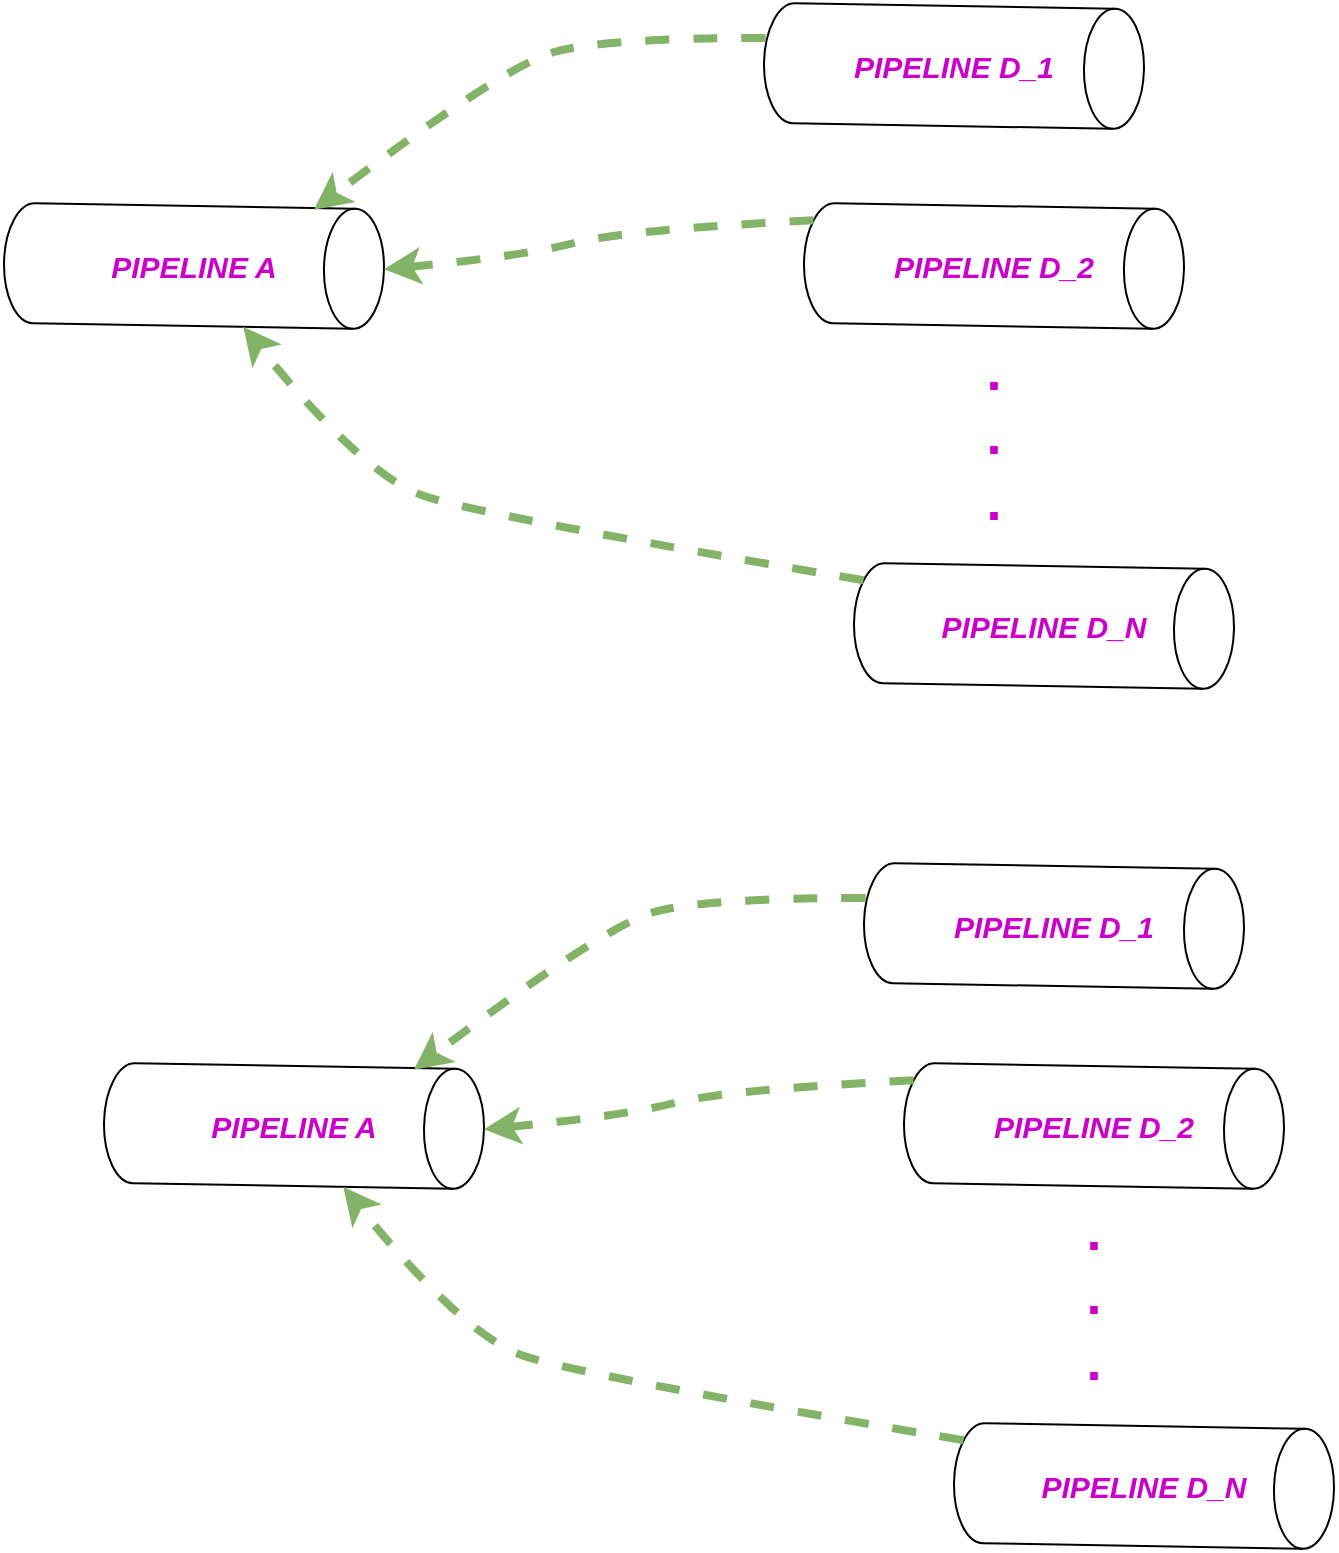 <mxfile version="13.8.8" type="device"><diagram id="_y2r_KDn1FdOxqBoR1h5" name="Page-1"><mxGraphModel dx="1422" dy="743" grid="1" gridSize="10" guides="1" tooltips="1" connect="1" arrows="1" fold="1" page="1" pageScale="1" pageWidth="850" pageHeight="1100" math="0" shadow="0"><root><mxCell id="0"/><mxCell id="1" parent="0"/><mxCell id="gLPt4RUhilzJm_ZX0Mzb-1" value="&lt;div&gt;&lt;br&gt;&lt;/div&gt;" style="shape=cylinder3;whiteSpace=wrap;html=1;boundedLbl=1;backgroundOutline=1;size=15;rotation=91;" vertex="1" parent="1"><mxGeometry x="125" y="180" width="60" height="190" as="geometry"/></mxCell><mxCell id="gLPt4RUhilzJm_ZX0Mzb-2" value="&lt;font color=&quot;#CC00CC&quot;&gt;&lt;i&gt;&lt;b&gt;&lt;font style=&quot;font-size: 15px&quot;&gt;PIPELINE A&lt;/font&gt;&lt;/b&gt;&lt;/i&gt;&lt;/font&gt;" style="text;html=1;strokeColor=none;fillColor=none;align=center;verticalAlign=middle;whiteSpace=wrap;rounded=0;" vertex="1" parent="1"><mxGeometry x="100" y="260" width="110" height="30" as="geometry"/></mxCell><mxCell id="gLPt4RUhilzJm_ZX0Mzb-3" value="&lt;div&gt;&lt;br&gt;&lt;/div&gt;" style="shape=cylinder3;whiteSpace=wrap;html=1;boundedLbl=1;backgroundOutline=1;size=15;rotation=91;" vertex="1" parent="1"><mxGeometry x="505" y="80" width="60" height="190" as="geometry"/></mxCell><mxCell id="gLPt4RUhilzJm_ZX0Mzb-4" value="&lt;font color=&quot;#CC00CC&quot;&gt;&lt;i&gt;&lt;b&gt;&lt;font style=&quot;font-size: 15px&quot;&gt;PIPELINE D_1&lt;br&gt;&lt;/font&gt;&lt;/b&gt;&lt;/i&gt;&lt;/font&gt;" style="text;html=1;strokeColor=none;fillColor=none;align=center;verticalAlign=middle;whiteSpace=wrap;rounded=0;" vertex="1" parent="1"><mxGeometry x="480" y="160" width="110" height="30" as="geometry"/></mxCell><mxCell id="gLPt4RUhilzJm_ZX0Mzb-5" value="&lt;div&gt;&lt;br&gt;&lt;/div&gt;" style="shape=cylinder3;whiteSpace=wrap;html=1;boundedLbl=1;backgroundOutline=1;size=15;rotation=91;" vertex="1" parent="1"><mxGeometry x="525" y="180" width="60" height="190" as="geometry"/></mxCell><mxCell id="gLPt4RUhilzJm_ZX0Mzb-6" value="&lt;font color=&quot;#CC00CC&quot;&gt;&lt;i&gt;&lt;b&gt;&lt;font style=&quot;font-size: 15px&quot;&gt;PIPELINE D_2&lt;br&gt;&lt;/font&gt;&lt;/b&gt;&lt;/i&gt;&lt;/font&gt;" style="text;html=1;strokeColor=none;fillColor=none;align=center;verticalAlign=middle;whiteSpace=wrap;rounded=0;" vertex="1" parent="1"><mxGeometry x="500" y="260" width="110" height="30" as="geometry"/></mxCell><mxCell id="gLPt4RUhilzJm_ZX0Mzb-7" value="&lt;div&gt;&lt;br&gt;&lt;/div&gt;" style="shape=cylinder3;whiteSpace=wrap;html=1;boundedLbl=1;backgroundOutline=1;size=15;rotation=91;" vertex="1" parent="1"><mxGeometry x="550" y="360" width="60" height="190" as="geometry"/></mxCell><mxCell id="gLPt4RUhilzJm_ZX0Mzb-8" value="&lt;font color=&quot;#CC00CC&quot;&gt;&lt;i&gt;&lt;b&gt;&lt;font style=&quot;font-size: 15px&quot;&gt;PIPELINE D_N&lt;br&gt;&lt;/font&gt;&lt;/b&gt;&lt;/i&gt;&lt;/font&gt;" style="text;html=1;strokeColor=none;fillColor=none;align=center;verticalAlign=middle;whiteSpace=wrap;rounded=0;" vertex="1" parent="1"><mxGeometry x="525" y="440" width="110" height="30" as="geometry"/></mxCell><mxCell id="gLPt4RUhilzJm_ZX0Mzb-9" value="" style="curved=1;endArrow=classic;html=1;exitX=0.294;exitY=0.997;exitDx=0;exitDy=0;exitPerimeter=0;entryX=0.013;entryY=0.187;entryDx=0;entryDy=0;entryPerimeter=0;dashed=1;fillColor=#d5e8d4;strokeColor=#82b366;strokeWidth=4;" edge="1" parent="1" source="gLPt4RUhilzJm_ZX0Mzb-3" target="gLPt4RUhilzJm_ZX0Mzb-1"><mxGeometry width="50" height="50" relative="1" as="geometry"><mxPoint x="380" y="340" as="sourcePoint"/><mxPoint x="440" y="170" as="targetPoint"/><Array as="points"><mxPoint x="360" y="161"/><mxPoint x="310" y="175"/></Array></mxGeometry></mxCell><mxCell id="gLPt4RUhilzJm_ZX0Mzb-10" value="" style="curved=1;endArrow=classic;html=1;exitX=0.145;exitY=1;exitDx=0;exitDy=-4.35;exitPerimeter=0;entryX=0.5;entryY=0;entryDx=0;entryDy=0;entryPerimeter=0;dashed=1;fillColor=#d5e8d4;strokeColor=#82b366;strokeWidth=4;" edge="1" parent="1" source="gLPt4RUhilzJm_ZX0Mzb-5" target="gLPt4RUhilzJm_ZX0Mzb-1"><mxGeometry width="50" height="50" relative="1" as="geometry"><mxPoint x="450.8" y="170.994" as="sourcePoint"/><mxPoint x="224.971" y="256.822" as="targetPoint"/><Array as="points"><mxPoint x="370" y="257"/><mxPoint x="320" y="270"/></Array></mxGeometry></mxCell><mxCell id="gLPt4RUhilzJm_ZX0Mzb-11" value="" style="curved=1;endArrow=classic;html=1;exitX=0.145;exitY=1;exitDx=0;exitDy=-4.35;exitPerimeter=0;dashed=1;fillColor=#d5e8d4;strokeColor=#82b366;strokeWidth=4;" edge="1" parent="1" source="gLPt4RUhilzJm_ZX0Mzb-7" target="gLPt4RUhilzJm_ZX0Mzb-1"><mxGeometry width="50" height="50" relative="1" as="geometry"><mxPoint x="450.8" y="170.994" as="sourcePoint"/><mxPoint x="224.971" y="256.822" as="targetPoint"/><Array as="points"><mxPoint x="300" y="400"/><mxPoint x="240" y="380"/></Array></mxGeometry></mxCell><mxCell id="gLPt4RUhilzJm_ZX0Mzb-12" value="&lt;span style=&quot;font-size: 27px&quot;&gt;.&lt;br&gt;.&lt;br&gt;.&lt;/span&gt;" style="text;html=1;strokeColor=none;fillColor=none;align=center;verticalAlign=middle;whiteSpace=wrap;rounded=0;fontStyle=1;fontColor=#CC00CC;" vertex="1" parent="1"><mxGeometry x="535" y="350" width="40" height="20" as="geometry"/></mxCell><mxCell id="gLPt4RUhilzJm_ZX0Mzb-13" value="&lt;div&gt;&lt;br&gt;&lt;/div&gt;" style="shape=cylinder3;whiteSpace=wrap;html=1;boundedLbl=1;backgroundOutline=1;size=15;rotation=91;" vertex="1" parent="1"><mxGeometry x="175" y="610" width="60" height="190" as="geometry"/></mxCell><mxCell id="gLPt4RUhilzJm_ZX0Mzb-14" value="&lt;font color=&quot;#CC00CC&quot;&gt;&lt;i&gt;&lt;b&gt;&lt;font style=&quot;font-size: 15px&quot;&gt;PIPELINE A&lt;/font&gt;&lt;/b&gt;&lt;/i&gt;&lt;/font&gt;" style="text;html=1;strokeColor=none;fillColor=none;align=center;verticalAlign=middle;whiteSpace=wrap;rounded=0;" vertex="1" parent="1"><mxGeometry x="150" y="690" width="110" height="30" as="geometry"/></mxCell><mxCell id="gLPt4RUhilzJm_ZX0Mzb-15" value="&lt;div&gt;&lt;br&gt;&lt;/div&gt;" style="shape=cylinder3;whiteSpace=wrap;html=1;boundedLbl=1;backgroundOutline=1;size=15;rotation=91;" vertex="1" parent="1"><mxGeometry x="555" y="510" width="60" height="190" as="geometry"/></mxCell><mxCell id="gLPt4RUhilzJm_ZX0Mzb-16" value="&lt;font color=&quot;#CC00CC&quot;&gt;&lt;i&gt;&lt;b&gt;&lt;font style=&quot;font-size: 15px&quot;&gt;PIPELINE D_1&lt;br&gt;&lt;/font&gt;&lt;/b&gt;&lt;/i&gt;&lt;/font&gt;" style="text;html=1;strokeColor=none;fillColor=none;align=center;verticalAlign=middle;whiteSpace=wrap;rounded=0;" vertex="1" parent="1"><mxGeometry x="530" y="590" width="110" height="30" as="geometry"/></mxCell><mxCell id="gLPt4RUhilzJm_ZX0Mzb-17" value="&lt;div&gt;&lt;br&gt;&lt;/div&gt;" style="shape=cylinder3;whiteSpace=wrap;html=1;boundedLbl=1;backgroundOutline=1;size=15;rotation=91;" vertex="1" parent="1"><mxGeometry x="575" y="610" width="60" height="190" as="geometry"/></mxCell><mxCell id="gLPt4RUhilzJm_ZX0Mzb-18" value="&lt;font color=&quot;#CC00CC&quot;&gt;&lt;i&gt;&lt;b&gt;&lt;font style=&quot;font-size: 15px&quot;&gt;PIPELINE D_2&lt;br&gt;&lt;/font&gt;&lt;/b&gt;&lt;/i&gt;&lt;/font&gt;" style="text;html=1;strokeColor=none;fillColor=none;align=center;verticalAlign=middle;whiteSpace=wrap;rounded=0;" vertex="1" parent="1"><mxGeometry x="550" y="690" width="110" height="30" as="geometry"/></mxCell><mxCell id="gLPt4RUhilzJm_ZX0Mzb-19" value="&lt;div&gt;&lt;br&gt;&lt;/div&gt;" style="shape=cylinder3;whiteSpace=wrap;html=1;boundedLbl=1;backgroundOutline=1;size=15;rotation=91;" vertex="1" parent="1"><mxGeometry x="600" y="790" width="60" height="190" as="geometry"/></mxCell><mxCell id="gLPt4RUhilzJm_ZX0Mzb-20" value="&lt;font color=&quot;#CC00CC&quot;&gt;&lt;i&gt;&lt;b&gt;&lt;font style=&quot;font-size: 15px&quot;&gt;PIPELINE D_N&lt;br&gt;&lt;/font&gt;&lt;/b&gt;&lt;/i&gt;&lt;/font&gt;" style="text;html=1;strokeColor=none;fillColor=none;align=center;verticalAlign=middle;whiteSpace=wrap;rounded=0;" vertex="1" parent="1"><mxGeometry x="575" y="870" width="110" height="30" as="geometry"/></mxCell><mxCell id="gLPt4RUhilzJm_ZX0Mzb-21" value="" style="curved=1;endArrow=classic;html=1;exitX=0.294;exitY=0.997;exitDx=0;exitDy=0;exitPerimeter=0;entryX=0.013;entryY=0.187;entryDx=0;entryDy=0;entryPerimeter=0;dashed=1;fillColor=#d5e8d4;strokeColor=#82b366;strokeWidth=4;" edge="1" parent="1" source="gLPt4RUhilzJm_ZX0Mzb-15" target="gLPt4RUhilzJm_ZX0Mzb-13"><mxGeometry width="50" height="50" relative="1" as="geometry"><mxPoint x="430" y="770" as="sourcePoint"/><mxPoint x="490" y="600" as="targetPoint"/><Array as="points"><mxPoint x="410" y="591"/><mxPoint x="360" y="605"/></Array></mxGeometry></mxCell><mxCell id="gLPt4RUhilzJm_ZX0Mzb-22" value="" style="curved=1;endArrow=classic;html=1;exitX=0.145;exitY=1;exitDx=0;exitDy=-4.35;exitPerimeter=0;entryX=0.5;entryY=0;entryDx=0;entryDy=0;entryPerimeter=0;dashed=1;fillColor=#d5e8d4;strokeColor=#82b366;strokeWidth=4;" edge="1" parent="1" source="gLPt4RUhilzJm_ZX0Mzb-17" target="gLPt4RUhilzJm_ZX0Mzb-13"><mxGeometry width="50" height="50" relative="1" as="geometry"><mxPoint x="500.8" y="600.994" as="sourcePoint"/><mxPoint x="274.971" y="686.822" as="targetPoint"/><Array as="points"><mxPoint x="420" y="687"/><mxPoint x="370" y="700"/></Array></mxGeometry></mxCell><mxCell id="gLPt4RUhilzJm_ZX0Mzb-23" value="" style="curved=1;endArrow=classic;html=1;exitX=0.145;exitY=1;exitDx=0;exitDy=-4.35;exitPerimeter=0;dashed=1;fillColor=#d5e8d4;strokeColor=#82b366;strokeWidth=4;" edge="1" parent="1" source="gLPt4RUhilzJm_ZX0Mzb-19" target="gLPt4RUhilzJm_ZX0Mzb-13"><mxGeometry width="50" height="50" relative="1" as="geometry"><mxPoint x="500.8" y="600.994" as="sourcePoint"/><mxPoint x="274.971" y="686.822" as="targetPoint"/><Array as="points"><mxPoint x="350" y="830"/><mxPoint x="290" y="810"/></Array></mxGeometry></mxCell><mxCell id="gLPt4RUhilzJm_ZX0Mzb-24" value="&lt;span style=&quot;font-size: 27px&quot;&gt;.&lt;br&gt;.&lt;br&gt;.&lt;/span&gt;" style="text;html=1;strokeColor=none;fillColor=none;align=center;verticalAlign=middle;whiteSpace=wrap;rounded=0;fontStyle=1;fontColor=#CC00CC;" vertex="1" parent="1"><mxGeometry x="585" y="780" width="40" height="20" as="geometry"/></mxCell></root></mxGraphModel></diagram></mxfile>